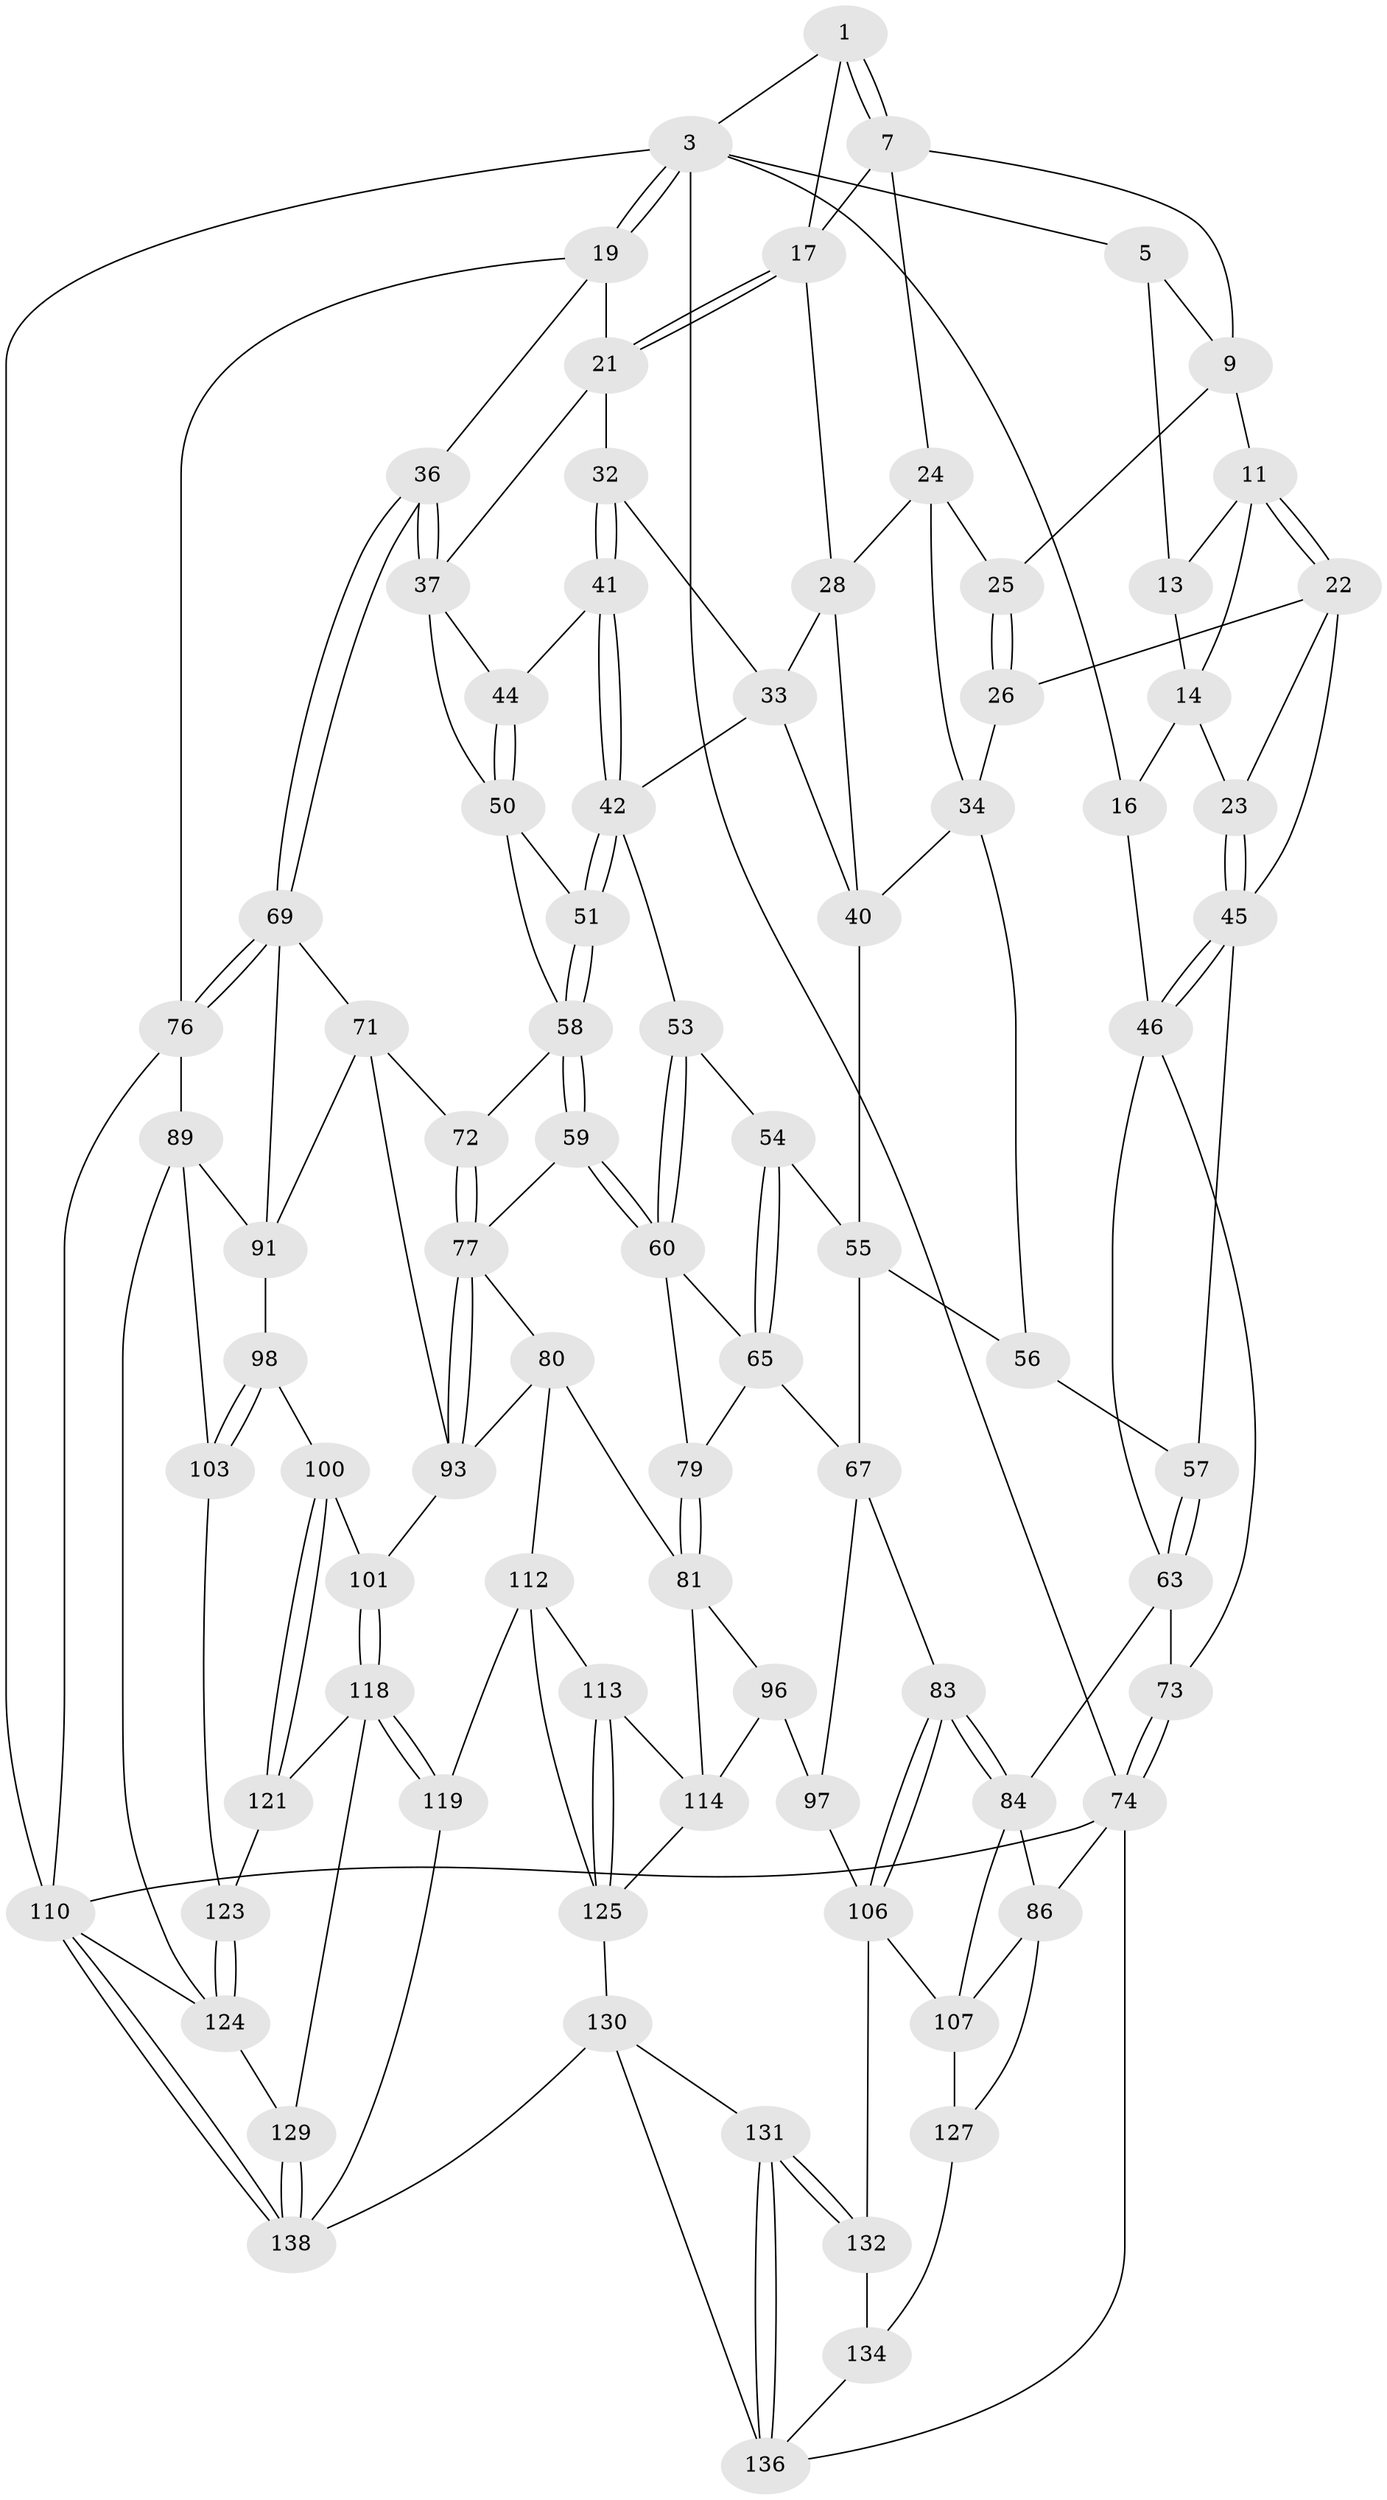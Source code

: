 // Generated by graph-tools (version 1.1) at 2025/52/02/27/25 19:52:36]
// undirected, 84 vertices, 188 edges
graph export_dot {
graph [start="1"]
  node [color=gray90,style=filled];
  1 [pos="+0.5488571373909944+0",super="+2"];
  3 [pos="+1+0",super="+4"];
  5 [pos="+0.11377990984669699+0",super="+6"];
  7 [pos="+0.4933262937838596+0.0843723087656042",super="+8"];
  9 [pos="+0.29511344689483004+0",super="+10"];
  11 [pos="+0.216693603680365+0.15461067409405932",super="+12"];
  13 [pos="+0.12708223184725032+0"];
  14 [pos="+0.0958668583897066+0.1383944008063867",super="+15"];
  16 [pos="+0+0.19610624849798602"];
  17 [pos="+0.7683731974236991+0",super="+18"];
  19 [pos="+1+0.2367102729876942",super="+20"];
  21 [pos="+0.8071604244346386+0.192925040730278",super="+31"];
  22 [pos="+0.18526463020014275+0.2099804283096816",super="+27"];
  23 [pos="+0.12084431658513509+0.24020960066523292"];
  24 [pos="+0.4211387494154586+0.1553287317951218",super="+30"];
  25 [pos="+0.30427229749026796+0.1933073760770574"];
  26 [pos="+0.2808828381881746+0.309256501365424"];
  28 [pos="+0.6251142384896173+0.1715042254936243",super="+29"];
  32 [pos="+0.6652291384552481+0.23243868534122944"];
  33 [pos="+0.6478652230810565+0.22243166004354478",super="+39"];
  34 [pos="+0.39140265947787506+0.3409013757370016",super="+35"];
  36 [pos="+0.8879242056087943+0.41501481264156287"];
  37 [pos="+0.8382382705724096+0.4087149159698153",super="+38"];
  40 [pos="+0.5497934303373174+0.3107739258496981",super="+49"];
  41 [pos="+0.6862499527715944+0.3017338976873003"];
  42 [pos="+0.6283947372048567+0.3550359767432043",super="+43"];
  44 [pos="+0.7086408035716307+0.3133173716221438"];
  45 [pos="+0.13188200959019308+0.3430893383844465",super="+48"];
  46 [pos="+0.11493309930403144+0.35372162786604167",super="+47"];
  50 [pos="+0.7103797033355305+0.33390823651784435",super="+52"];
  51 [pos="+0.637409614012762+0.3679961179636098"];
  53 [pos="+0.5237887313654708+0.44423285931781936"];
  54 [pos="+0.4351066076065809+0.41949087732180423"];
  55 [pos="+0.41805386144474177+0.41195615066128644",super="+62"];
  56 [pos="+0.28501875497028845+0.49566025220179455"];
  57 [pos="+0.23680620125781845+0.49037440992146053"];
  58 [pos="+0.6883389861809349+0.4578636118782282",super="+61"];
  59 [pos="+0.6035031745792212+0.5145864326542391"];
  60 [pos="+0.5615143106661717+0.49192157688428456",super="+68"];
  63 [pos="+0.16671748998190636+0.5246367326399959",super="+64"];
  65 [pos="+0.4579797042763208+0.5204279056080172",super="+66"];
  67 [pos="+0.3385472376524357+0.5460116924124829",super="+82"];
  69 [pos="+0.9491271236454268+0.4352332003507671",super="+70"];
  71 [pos="+0.7745697246755483+0.5756760440732726",super="+92"];
  72 [pos="+0.7569422557072842+0.564480310897527"];
  73 [pos="+0+0.5493929435308481"];
  74 [pos="+0+0.6825458005121576",super="+75"];
  76 [pos="+1+0.43242346024013384",super="+88"];
  77 [pos="+0.6477313551252402+0.6426710763783301",super="+78"];
  79 [pos="+0.4359431635653412+0.5936047993023696"];
  80 [pos="+0.48653065683318164+0.6332977498781646",super="+104"];
  81 [pos="+0.4662498778055458+0.6408941021067717",super="+95"];
  83 [pos="+0.24469162125275137+0.6602645138118665"];
  84 [pos="+0.21375892513917383+0.6455965745498787",super="+85"];
  86 [pos="+0.02991823537252295+0.6723676346996793",super="+87"];
  89 [pos="+0.9813351876606218+0.7272354970481973",super="+90"];
  91 [pos="+0.845018095790001+0.6342760202994477",super="+94"];
  93 [pos="+0.6496341359948206+0.6537472520627574",super="+102"];
  96 [pos="+0.4151492361547047+0.6902454383026252",super="+115"];
  97 [pos="+0.3595388931977415+0.6715333107070609",super="+105"];
  98 [pos="+0.7901965700564524+0.6570874245981354",super="+99"];
  100 [pos="+0.7282895556204272+0.7087421666762024"];
  101 [pos="+0.6860167196543527+0.6952796015723279"];
  103 [pos="+0.8475983464588648+0.7284325005633159",super="+117"];
  106 [pos="+0.2653435746287017+0.7667993778458269",super="+108"];
  107 [pos="+0.14167191157459036+0.6692595794777069",super="+109"];
  110 [pos="+1+1",super="+111"];
  112 [pos="+0.5987153784842555+0.7139946894248168",super="+120"];
  113 [pos="+0.5797895165933018+0.7187368234040686"];
  114 [pos="+0.5146797831694055+0.7214025167991951",super="+116"];
  118 [pos="+0.6650358255156686+0.8717461307737349",super="+122"];
  119 [pos="+0.6421319402515254+0.8901948967058877"];
  121 [pos="+0.7614353220148993+0.7981015149850926"];
  123 [pos="+0.7799194975619963+0.7972729157379819"];
  124 [pos="+0.860080697734868+0.8402989259130657",super="+128"];
  125 [pos="+0.5208746823097067+0.8784185786577641",super="+126"];
  127 [pos="+0.07677418582365558+0.7831722082038325"];
  129 [pos="+0.8371774245078911+0.9053990066525074"];
  130 [pos="+0.4246825759527344+0.9500740705766083",super="+140"];
  131 [pos="+0.29571874070046617+0.8923033963992701"];
  132 [pos="+0.2535050782619969+0.8080789323532882",super="+133"];
  134 [pos="+0.07702712546287621+0.7840765312383711",super="+135"];
  136 [pos="+0.09494028460989991+1",super="+137"];
  138 [pos="+0.8465723652315986+1",super="+139"];
  1 -- 7;
  1 -- 7;
  1 -- 3;
  1 -- 17;
  3 -- 19;
  3 -- 19;
  3 -- 110;
  3 -- 16;
  3 -- 5;
  3 -- 74;
  5 -- 13;
  5 -- 9;
  7 -- 17;
  7 -- 24;
  7 -- 9;
  9 -- 11;
  9 -- 25;
  11 -- 22;
  11 -- 22;
  11 -- 13;
  11 -- 14;
  13 -- 14;
  14 -- 16;
  14 -- 23;
  16 -- 46;
  17 -- 21;
  17 -- 21;
  17 -- 28;
  19 -- 76;
  19 -- 36;
  19 -- 21;
  21 -- 32;
  21 -- 37;
  22 -- 23;
  22 -- 26;
  22 -- 45;
  23 -- 45;
  23 -- 45;
  24 -- 25;
  24 -- 34;
  24 -- 28;
  25 -- 26;
  25 -- 26;
  26 -- 34;
  28 -- 33;
  28 -- 40;
  32 -- 33;
  32 -- 41;
  32 -- 41;
  33 -- 40;
  33 -- 42;
  34 -- 56;
  34 -- 40;
  36 -- 37;
  36 -- 37;
  36 -- 69;
  36 -- 69;
  37 -- 50;
  37 -- 44;
  40 -- 55;
  41 -- 42;
  41 -- 42;
  41 -- 44;
  42 -- 51;
  42 -- 51;
  42 -- 53;
  44 -- 50;
  44 -- 50;
  45 -- 46;
  45 -- 46;
  45 -- 57;
  46 -- 63;
  46 -- 73;
  50 -- 51;
  50 -- 58;
  51 -- 58;
  51 -- 58;
  53 -- 54;
  53 -- 60;
  53 -- 60;
  54 -- 55;
  54 -- 65;
  54 -- 65;
  55 -- 56;
  55 -- 67;
  56 -- 57;
  57 -- 63;
  57 -- 63;
  58 -- 59;
  58 -- 59;
  58 -- 72;
  59 -- 60;
  59 -- 60;
  59 -- 77;
  60 -- 65;
  60 -- 79;
  63 -- 73;
  63 -- 84;
  65 -- 67;
  65 -- 79;
  67 -- 97;
  67 -- 83;
  69 -- 76;
  69 -- 76;
  69 -- 91;
  69 -- 71;
  71 -- 72;
  71 -- 93;
  71 -- 91;
  72 -- 77;
  72 -- 77;
  73 -- 74;
  73 -- 74;
  74 -- 86;
  74 -- 136;
  74 -- 110;
  76 -- 89;
  76 -- 110;
  77 -- 93;
  77 -- 93;
  77 -- 80;
  79 -- 81;
  79 -- 81;
  80 -- 81;
  80 -- 112;
  80 -- 93;
  81 -- 96;
  81 -- 114;
  83 -- 84;
  83 -- 84;
  83 -- 106;
  83 -- 106;
  84 -- 107;
  84 -- 86;
  86 -- 107;
  86 -- 127;
  89 -- 124;
  89 -- 91;
  89 -- 103;
  91 -- 98;
  93 -- 101;
  96 -- 97 [weight=2];
  96 -- 114;
  97 -- 106;
  98 -- 103 [weight=2];
  98 -- 103;
  98 -- 100;
  100 -- 101;
  100 -- 121;
  100 -- 121;
  101 -- 118;
  101 -- 118;
  103 -- 123;
  106 -- 132;
  106 -- 107;
  107 -- 127;
  110 -- 138;
  110 -- 138;
  110 -- 124;
  112 -- 113;
  112 -- 125;
  112 -- 119;
  113 -- 114;
  113 -- 125;
  113 -- 125;
  114 -- 125;
  118 -- 119;
  118 -- 119;
  118 -- 121;
  118 -- 129;
  119 -- 138;
  121 -- 123;
  123 -- 124;
  123 -- 124;
  124 -- 129;
  125 -- 130;
  127 -- 134;
  129 -- 138;
  129 -- 138;
  130 -- 131;
  130 -- 136;
  130 -- 138;
  131 -- 132;
  131 -- 132;
  131 -- 136;
  131 -- 136;
  132 -- 134 [weight=2];
  134 -- 136;
}
